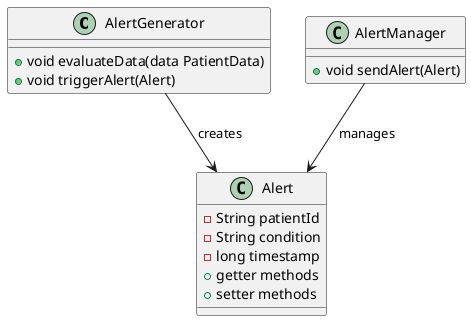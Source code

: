 @startuml

class AlertGenerator {
  + void evaluateData(data PatientData)
  + void triggerAlert(Alert)
}

class Alert {
  - String patientId
  - String condition
  - long timestamp
  + getter methods
  + setter methods

}

class AlertManager {
  + void sendAlert(Alert)
}

AlertGenerator --> Alert : creates
AlertManager --> Alert : manages

@enduml